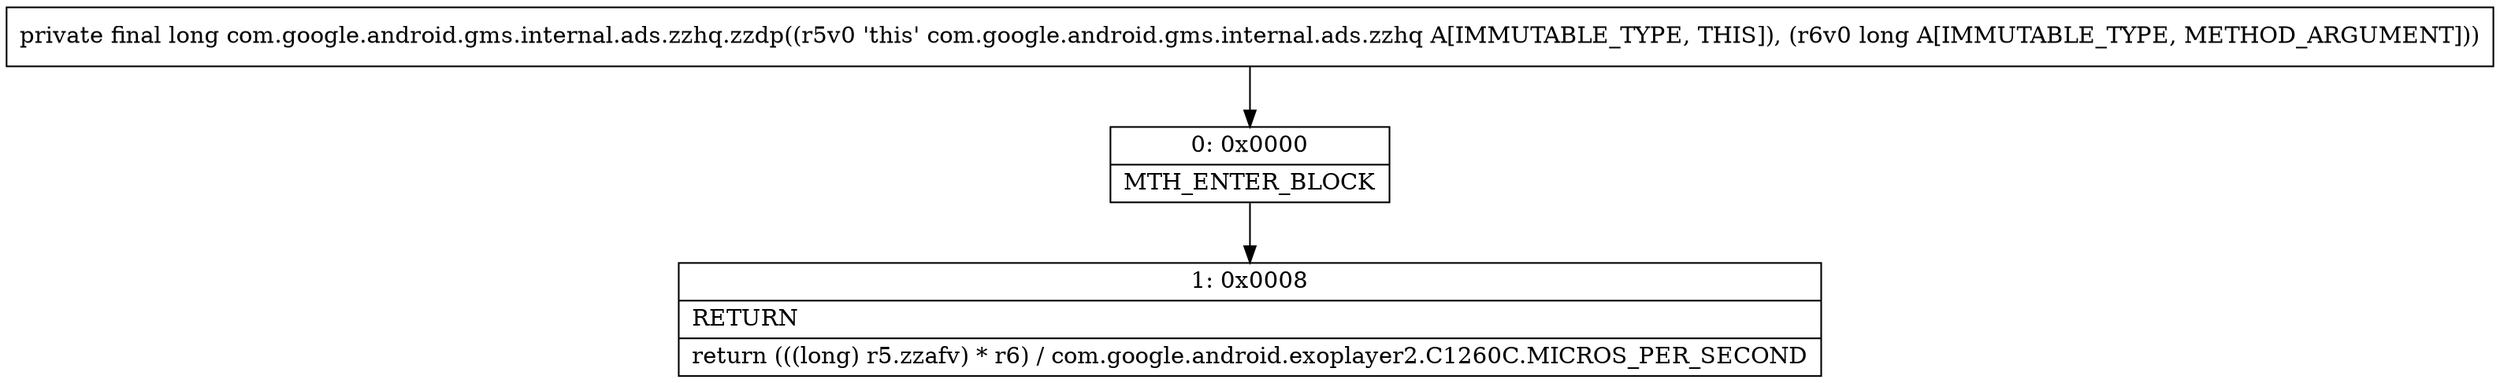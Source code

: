 digraph "CFG forcom.google.android.gms.internal.ads.zzhq.zzdp(J)J" {
Node_0 [shape=record,label="{0\:\ 0x0000|MTH_ENTER_BLOCK\l}"];
Node_1 [shape=record,label="{1\:\ 0x0008|RETURN\l|return (((long) r5.zzafv) * r6) \/ com.google.android.exoplayer2.C1260C.MICROS_PER_SECOND\l}"];
MethodNode[shape=record,label="{private final long com.google.android.gms.internal.ads.zzhq.zzdp((r5v0 'this' com.google.android.gms.internal.ads.zzhq A[IMMUTABLE_TYPE, THIS]), (r6v0 long A[IMMUTABLE_TYPE, METHOD_ARGUMENT])) }"];
MethodNode -> Node_0;
Node_0 -> Node_1;
}

